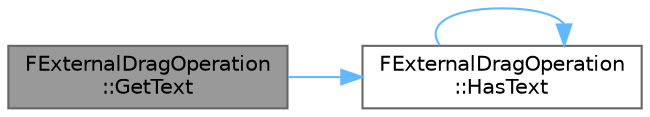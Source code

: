 digraph "FExternalDragOperation::GetText"
{
 // INTERACTIVE_SVG=YES
 // LATEX_PDF_SIZE
  bgcolor="transparent";
  edge [fontname=Helvetica,fontsize=10,labelfontname=Helvetica,labelfontsize=10];
  node [fontname=Helvetica,fontsize=10,shape=box,height=0.2,width=0.4];
  rankdir="LR";
  Node1 [id="Node000001",label="FExternalDragOperation\l::GetText",height=0.2,width=0.4,color="gray40", fillcolor="grey60", style="filled", fontcolor="black",tooltip=" "];
  Node1 -> Node2 [id="edge1_Node000001_Node000002",color="steelblue1",style="solid",tooltip=" "];
  Node2 [id="Node000002",label="FExternalDragOperation\l::HasText",height=0.2,width=0.4,color="grey40", fillcolor="white", style="filled",URL="$d3/d15/classFExternalDragOperation.html#ab81d9619c4b9fc70f966fcfafcbfde87",tooltip=" "];
  Node2 -> Node2 [id="edge2_Node000002_Node000002",color="steelblue1",style="solid",tooltip=" "];
}
